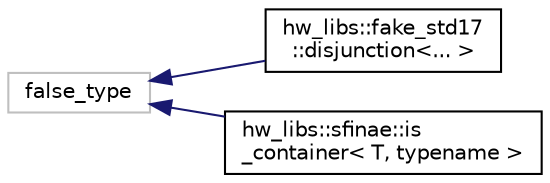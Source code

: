 digraph "Graphical Class Hierarchy"
{
 // INTERACTIVE_SVG=YES
  edge [fontname="Helvetica",fontsize="10",labelfontname="Helvetica",labelfontsize="10"];
  node [fontname="Helvetica",fontsize="10",shape=record];
  rankdir="LR";
  Node11 [label="false_type",height=0.2,width=0.4,color="grey75", fillcolor="white", style="filled"];
  Node11 -> Node0 [dir="back",color="midnightblue",fontsize="10",style="solid",fontname="Helvetica"];
  Node0 [label="hw_libs::fake_std17\l::disjunction\<... \>",height=0.2,width=0.4,color="black", fillcolor="white", style="filled",URL="$structhw__libs_1_1fake__std17_1_1disjunction.html"];
  Node11 -> Node13 [dir="back",color="midnightblue",fontsize="10",style="solid",fontname="Helvetica"];
  Node13 [label="hw_libs::sfinae::is\l_container\< T, typename \>",height=0.2,width=0.4,color="black", fillcolor="white", style="filled",URL="$structhw__libs_1_1sfinae_1_1is__container.html"];
}
